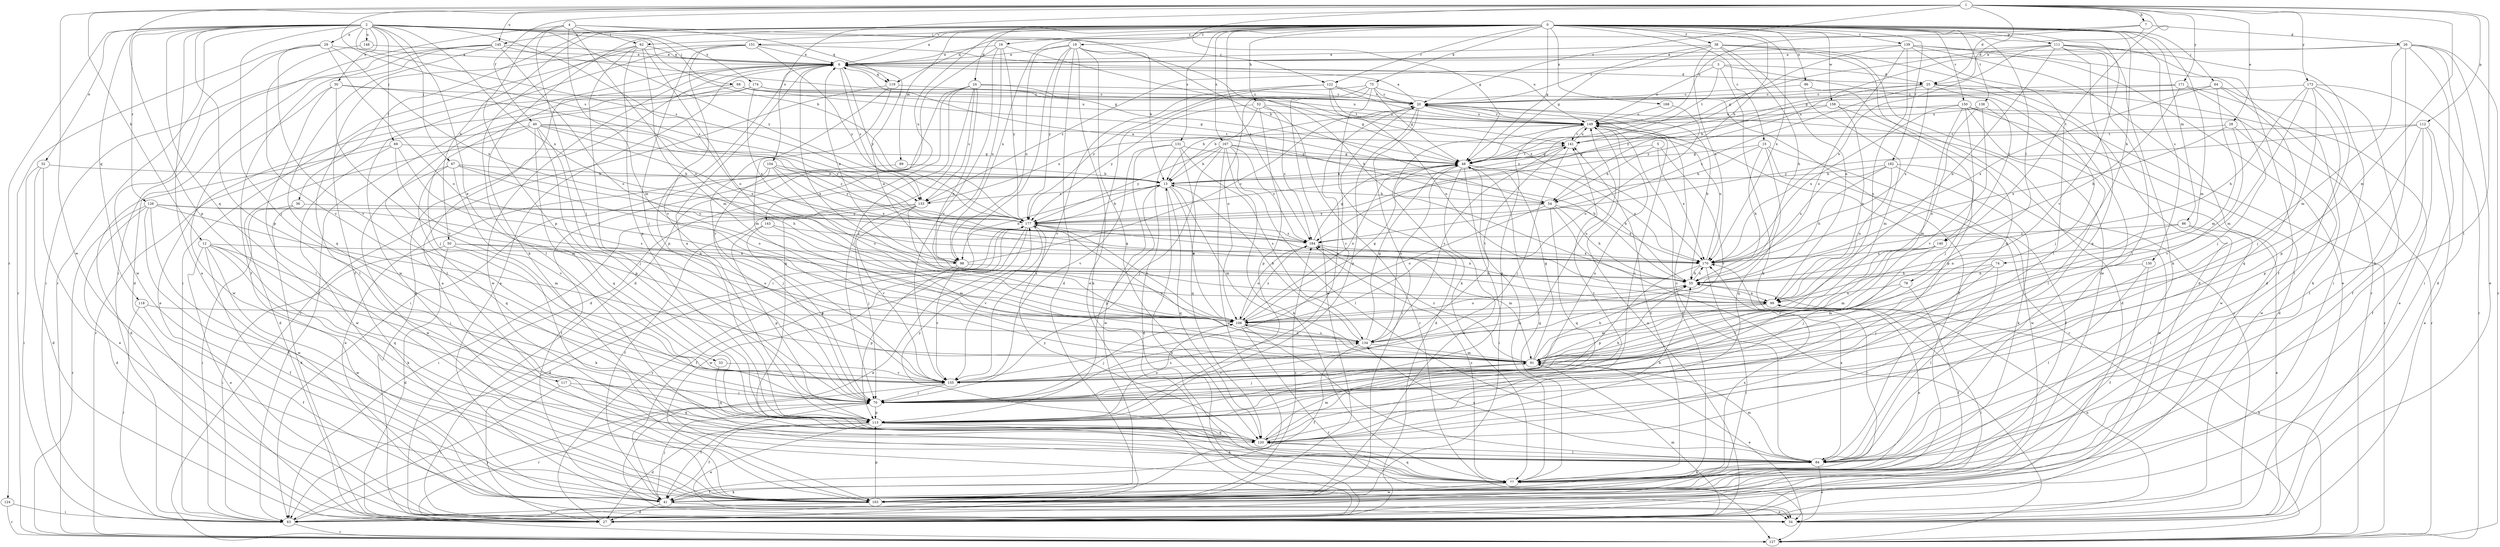 strict digraph  {
0;
1;
2;
3;
4;
5;
6;
7;
12;
13;
15;
16;
19;
20;
24;
25;
26;
27;
28;
29;
30;
32;
33;
34;
36;
38;
40;
41;
48;
50;
52;
54;
55;
62;
63;
64;
67;
68;
69;
70;
74;
75;
77;
78;
84;
86;
89;
91;
96;
98;
99;
104;
106;
111;
112;
113;
117;
118;
119;
120;
122;
124;
126;
127;
130;
131;
133;
134;
138;
139;
140;
141;
143;
145;
148;
149;
150;
151;
155;
158;
163;
167;
168;
170;
171;
173;
174;
177;
182;
184;
0 -> 6  [label=a];
0 -> 15  [label=c];
0 -> 16  [label=c];
0 -> 19  [label=c];
0 -> 24  [label=d];
0 -> 36  [label=f];
0 -> 38  [label=f];
0 -> 48  [label=g];
0 -> 50  [label=h];
0 -> 52  [label=h];
0 -> 54  [label=h];
0 -> 62  [label=i];
0 -> 64  [label=j];
0 -> 74  [label=k];
0 -> 75  [label=k];
0 -> 77  [label=k];
0 -> 78  [label=l];
0 -> 86  [label=m];
0 -> 89  [label=m];
0 -> 91  [label=m];
0 -> 96  [label=n];
0 -> 98  [label=n];
0 -> 111  [label=p];
0 -> 122  [label=r];
0 -> 130  [label=s];
0 -> 131  [label=s];
0 -> 138  [label=t];
0 -> 139  [label=t];
0 -> 143  [label=u];
0 -> 145  [label=u];
0 -> 150  [label=v];
0 -> 151  [label=v];
0 -> 155  [label=v];
0 -> 158  [label=w];
0 -> 167  [label=x];
0 -> 168  [label=x];
0 -> 170  [label=x];
0 -> 182  [label=z];
0 -> 184  [label=z];
1 -> 7  [label=b];
1 -> 12  [label=b];
1 -> 20  [label=c];
1 -> 25  [label=d];
1 -> 28  [label=e];
1 -> 40  [label=f];
1 -> 48  [label=g];
1 -> 84  [label=l];
1 -> 91  [label=m];
1 -> 104  [label=o];
1 -> 112  [label=p];
1 -> 113  [label=p];
1 -> 133  [label=s];
1 -> 140  [label=t];
1 -> 145  [label=u];
1 -> 163  [label=w];
1 -> 171  [label=y];
1 -> 173  [label=y];
2 -> 13  [label=b];
2 -> 29  [label=e];
2 -> 30  [label=e];
2 -> 32  [label=e];
2 -> 33  [label=e];
2 -> 34  [label=e];
2 -> 67  [label=j];
2 -> 68  [label=j];
2 -> 69  [label=j];
2 -> 70  [label=j];
2 -> 98  [label=n];
2 -> 113  [label=p];
2 -> 117  [label=q];
2 -> 118  [label=q];
2 -> 122  [label=r];
2 -> 124  [label=r];
2 -> 126  [label=r];
2 -> 127  [label=r];
2 -> 133  [label=s];
2 -> 148  [label=u];
2 -> 174  [label=y];
2 -> 177  [label=y];
2 -> 184  [label=z];
3 -> 25  [label=d];
3 -> 77  [label=k];
3 -> 133  [label=s];
3 -> 140  [label=t];
3 -> 141  [label=t];
3 -> 149  [label=u];
4 -> 54  [label=h];
4 -> 62  [label=i];
4 -> 63  [label=i];
4 -> 70  [label=j];
4 -> 91  [label=m];
4 -> 106  [label=o];
4 -> 113  [label=p];
4 -> 119  [label=q];
5 -> 48  [label=g];
5 -> 54  [label=h];
5 -> 155  [label=v];
5 -> 170  [label=x];
6 -> 25  [label=d];
6 -> 63  [label=i];
6 -> 113  [label=p];
6 -> 119  [label=q];
6 -> 133  [label=s];
6 -> 163  [label=w];
6 -> 177  [label=y];
7 -> 25  [label=d];
7 -> 26  [label=d];
7 -> 119  [label=q];
7 -> 149  [label=u];
12 -> 34  [label=e];
12 -> 41  [label=f];
12 -> 70  [label=j];
12 -> 77  [label=k];
12 -> 98  [label=n];
12 -> 120  [label=q];
12 -> 163  [label=w];
13 -> 54  [label=h];
13 -> 91  [label=m];
13 -> 98  [label=n];
13 -> 106  [label=o];
13 -> 113  [label=p];
13 -> 120  [label=q];
13 -> 133  [label=s];
15 -> 41  [label=f];
15 -> 48  [label=g];
15 -> 54  [label=h];
15 -> 55  [label=h];
15 -> 120  [label=q];
15 -> 163  [label=w];
16 -> 6  [label=a];
16 -> 27  [label=d];
16 -> 98  [label=n];
16 -> 155  [label=v];
16 -> 170  [label=x];
16 -> 177  [label=y];
19 -> 6  [label=a];
19 -> 13  [label=b];
19 -> 27  [label=d];
19 -> 34  [label=e];
19 -> 55  [label=h];
19 -> 63  [label=i];
19 -> 98  [label=n];
19 -> 120  [label=q];
19 -> 177  [label=y];
20 -> 6  [label=a];
20 -> 13  [label=b];
20 -> 55  [label=h];
20 -> 63  [label=i];
20 -> 113  [label=p];
20 -> 149  [label=u];
24 -> 20  [label=c];
24 -> 27  [label=d];
24 -> 48  [label=g];
24 -> 63  [label=i];
24 -> 70  [label=j];
24 -> 99  [label=n];
24 -> 120  [label=q];
24 -> 133  [label=s];
25 -> 20  [label=c];
25 -> 34  [label=e];
25 -> 70  [label=j];
25 -> 84  [label=l];
25 -> 170  [label=x];
25 -> 177  [label=y];
25 -> 184  [label=z];
26 -> 6  [label=a];
26 -> 27  [label=d];
26 -> 34  [label=e];
26 -> 48  [label=g];
26 -> 63  [label=i];
26 -> 77  [label=k];
26 -> 91  [label=m];
26 -> 127  [label=r];
27 -> 6  [label=a];
27 -> 13  [label=b];
27 -> 91  [label=m];
27 -> 149  [label=u];
27 -> 177  [label=y];
28 -> 141  [label=t];
28 -> 155  [label=v];
28 -> 163  [label=w];
28 -> 170  [label=x];
29 -> 6  [label=a];
29 -> 106  [label=o];
29 -> 127  [label=r];
29 -> 155  [label=v];
29 -> 163  [label=w];
29 -> 170  [label=x];
30 -> 20  [label=c];
30 -> 84  [label=l];
30 -> 155  [label=v];
30 -> 163  [label=w];
30 -> 177  [label=y];
32 -> 13  [label=b];
32 -> 27  [label=d];
32 -> 34  [label=e];
32 -> 63  [label=i];
33 -> 120  [label=q];
33 -> 155  [label=v];
34 -> 20  [label=c];
34 -> 99  [label=n];
36 -> 27  [label=d];
36 -> 63  [label=i];
36 -> 177  [label=y];
38 -> 6  [label=a];
38 -> 20  [label=c];
38 -> 27  [label=d];
38 -> 48  [label=g];
38 -> 55  [label=h];
38 -> 99  [label=n];
38 -> 120  [label=q];
38 -> 163  [label=w];
38 -> 170  [label=x];
40 -> 27  [label=d];
40 -> 70  [label=j];
40 -> 113  [label=p];
40 -> 120  [label=q];
40 -> 127  [label=r];
40 -> 141  [label=t];
40 -> 170  [label=x];
40 -> 177  [label=y];
40 -> 184  [label=z];
41 -> 6  [label=a];
41 -> 27  [label=d];
41 -> 34  [label=e];
41 -> 70  [label=j];
41 -> 77  [label=k];
48 -> 13  [label=b];
48 -> 55  [label=h];
48 -> 63  [label=i];
48 -> 77  [label=k];
48 -> 106  [label=o];
48 -> 134  [label=s];
48 -> 141  [label=t];
48 -> 163  [label=w];
48 -> 170  [label=x];
50 -> 27  [label=d];
50 -> 63  [label=i];
50 -> 77  [label=k];
50 -> 106  [label=o];
50 -> 170  [label=x];
52 -> 13  [label=b];
52 -> 113  [label=p];
52 -> 127  [label=r];
52 -> 149  [label=u];
52 -> 177  [label=y];
52 -> 184  [label=z];
54 -> 6  [label=a];
54 -> 55  [label=h];
54 -> 106  [label=o];
54 -> 120  [label=q];
54 -> 127  [label=r];
54 -> 170  [label=x];
54 -> 177  [label=y];
55 -> 99  [label=n];
55 -> 106  [label=o];
55 -> 170  [label=x];
62 -> 6  [label=a];
62 -> 41  [label=f];
62 -> 70  [label=j];
62 -> 84  [label=l];
62 -> 91  [label=m];
62 -> 106  [label=o];
62 -> 113  [label=p];
63 -> 70  [label=j];
63 -> 127  [label=r];
64 -> 20  [label=c];
64 -> 84  [label=l];
64 -> 91  [label=m];
64 -> 120  [label=q];
64 -> 170  [label=x];
67 -> 13  [label=b];
67 -> 55  [label=h];
67 -> 106  [label=o];
67 -> 120  [label=q];
67 -> 155  [label=v];
67 -> 163  [label=w];
68 -> 20  [label=c];
68 -> 48  [label=g];
68 -> 70  [label=j];
68 -> 84  [label=l];
68 -> 149  [label=u];
69 -> 27  [label=d];
69 -> 48  [label=g];
69 -> 91  [label=m];
69 -> 134  [label=s];
69 -> 163  [label=w];
70 -> 20  [label=c];
70 -> 41  [label=f];
70 -> 55  [label=h];
70 -> 113  [label=p];
74 -> 55  [label=h];
74 -> 70  [label=j];
74 -> 84  [label=l];
74 -> 91  [label=m];
75 -> 20  [label=c];
75 -> 41  [label=f];
75 -> 48  [label=g];
75 -> 77  [label=k];
75 -> 106  [label=o];
75 -> 163  [label=w];
75 -> 177  [label=y];
77 -> 41  [label=f];
77 -> 48  [label=g];
77 -> 99  [label=n];
77 -> 120  [label=q];
77 -> 141  [label=t];
77 -> 163  [label=w];
77 -> 184  [label=z];
78 -> 41  [label=f];
78 -> 99  [label=n];
78 -> 155  [label=v];
84 -> 20  [label=c];
84 -> 34  [label=e];
84 -> 77  [label=k];
84 -> 91  [label=m];
84 -> 134  [label=s];
84 -> 170  [label=x];
84 -> 177  [label=y];
86 -> 34  [label=e];
86 -> 84  [label=l];
86 -> 99  [label=n];
86 -> 184  [label=z];
89 -> 13  [label=b];
89 -> 41  [label=f];
91 -> 34  [label=e];
91 -> 48  [label=g];
91 -> 55  [label=h];
91 -> 70  [label=j];
91 -> 155  [label=v];
91 -> 177  [label=y];
91 -> 184  [label=z];
96 -> 20  [label=c];
96 -> 27  [label=d];
96 -> 91  [label=m];
98 -> 6  [label=a];
98 -> 20  [label=c];
98 -> 55  [label=h];
98 -> 113  [label=p];
98 -> 155  [label=v];
99 -> 6  [label=a];
99 -> 63  [label=i];
99 -> 91  [label=m];
99 -> 106  [label=o];
104 -> 13  [label=b];
104 -> 34  [label=e];
104 -> 70  [label=j];
104 -> 106  [label=o];
104 -> 170  [label=x];
104 -> 177  [label=y];
106 -> 6  [label=a];
106 -> 48  [label=g];
106 -> 70  [label=j];
106 -> 84  [label=l];
106 -> 127  [label=r];
106 -> 134  [label=s];
106 -> 184  [label=z];
111 -> 6  [label=a];
111 -> 41  [label=f];
111 -> 48  [label=g];
111 -> 63  [label=i];
111 -> 77  [label=k];
111 -> 84  [label=l];
111 -> 99  [label=n];
111 -> 120  [label=q];
111 -> 170  [label=x];
112 -> 34  [label=e];
112 -> 41  [label=f];
112 -> 84  [label=l];
112 -> 113  [label=p];
112 -> 141  [label=t];
112 -> 177  [label=y];
113 -> 6  [label=a];
113 -> 27  [label=d];
113 -> 34  [label=e];
113 -> 41  [label=f];
113 -> 77  [label=k];
113 -> 106  [label=o];
113 -> 120  [label=q];
113 -> 149  [label=u];
117 -> 63  [label=i];
117 -> 70  [label=j];
117 -> 120  [label=q];
118 -> 41  [label=f];
118 -> 63  [label=i];
118 -> 106  [label=o];
119 -> 20  [label=c];
119 -> 91  [label=m];
119 -> 127  [label=r];
119 -> 155  [label=v];
120 -> 20  [label=c];
120 -> 55  [label=h];
120 -> 84  [label=l];
120 -> 91  [label=m];
120 -> 141  [label=t];
120 -> 177  [label=y];
122 -> 20  [label=c];
122 -> 77  [label=k];
122 -> 99  [label=n];
122 -> 141  [label=t];
122 -> 149  [label=u];
122 -> 155  [label=v];
124 -> 63  [label=i];
124 -> 127  [label=r];
126 -> 27  [label=d];
126 -> 41  [label=f];
126 -> 91  [label=m];
126 -> 99  [label=n];
126 -> 127  [label=r];
126 -> 163  [label=w];
126 -> 177  [label=y];
127 -> 55  [label=h];
130 -> 41  [label=f];
130 -> 55  [label=h];
130 -> 84  [label=l];
131 -> 27  [label=d];
131 -> 48  [label=g];
131 -> 120  [label=q];
131 -> 134  [label=s];
131 -> 155  [label=v];
131 -> 163  [label=w];
133 -> 41  [label=f];
133 -> 63  [label=i];
133 -> 70  [label=j];
133 -> 134  [label=s];
133 -> 149  [label=u];
133 -> 155  [label=v];
134 -> 13  [label=b];
134 -> 41  [label=f];
134 -> 48  [label=g];
134 -> 91  [label=m];
134 -> 106  [label=o];
134 -> 141  [label=t];
134 -> 149  [label=u];
138 -> 106  [label=o];
138 -> 149  [label=u];
138 -> 155  [label=v];
138 -> 163  [label=w];
139 -> 6  [label=a];
139 -> 27  [label=d];
139 -> 34  [label=e];
139 -> 84  [label=l];
139 -> 106  [label=o];
139 -> 127  [label=r];
139 -> 134  [label=s];
139 -> 184  [label=z];
140 -> 70  [label=j];
140 -> 91  [label=m];
140 -> 155  [label=v];
140 -> 170  [label=x];
141 -> 48  [label=g];
141 -> 70  [label=j];
141 -> 134  [label=s];
141 -> 149  [label=u];
143 -> 70  [label=j];
143 -> 91  [label=m];
143 -> 113  [label=p];
143 -> 184  [label=z];
145 -> 6  [label=a];
145 -> 27  [label=d];
145 -> 41  [label=f];
145 -> 48  [label=g];
145 -> 63  [label=i];
145 -> 106  [label=o];
145 -> 120  [label=q];
148 -> 6  [label=a];
148 -> 155  [label=v];
149 -> 20  [label=c];
149 -> 27  [label=d];
149 -> 41  [label=f];
149 -> 113  [label=p];
149 -> 127  [label=r];
149 -> 141  [label=t];
150 -> 27  [label=d];
150 -> 70  [label=j];
150 -> 84  [label=l];
150 -> 91  [label=m];
150 -> 127  [label=r];
150 -> 149  [label=u];
150 -> 170  [label=x];
151 -> 6  [label=a];
151 -> 63  [label=i];
151 -> 70  [label=j];
151 -> 149  [label=u];
151 -> 155  [label=v];
151 -> 163  [label=w];
151 -> 177  [label=y];
155 -> 20  [label=c];
155 -> 70  [label=j];
155 -> 127  [label=r];
155 -> 134  [label=s];
158 -> 99  [label=n];
158 -> 113  [label=p];
158 -> 127  [label=r];
158 -> 149  [label=u];
158 -> 177  [label=y];
163 -> 6  [label=a];
163 -> 63  [label=i];
163 -> 113  [label=p];
163 -> 170  [label=x];
163 -> 184  [label=z];
167 -> 13  [label=b];
167 -> 48  [label=g];
167 -> 55  [label=h];
167 -> 70  [label=j];
167 -> 77  [label=k];
167 -> 84  [label=l];
167 -> 163  [label=w];
167 -> 177  [label=y];
167 -> 184  [label=z];
168 -> 106  [label=o];
168 -> 149  [label=u];
170 -> 55  [label=h];
170 -> 63  [label=i];
170 -> 113  [label=p];
170 -> 149  [label=u];
171 -> 13  [label=b];
171 -> 20  [label=c];
171 -> 55  [label=h];
171 -> 70  [label=j];
171 -> 77  [label=k];
173 -> 20  [label=c];
173 -> 41  [label=f];
173 -> 55  [label=h];
173 -> 70  [label=j];
173 -> 91  [label=m];
173 -> 113  [label=p];
173 -> 127  [label=r];
174 -> 20  [label=c];
174 -> 34  [label=e];
174 -> 84  [label=l];
174 -> 149  [label=u];
174 -> 170  [label=x];
177 -> 13  [label=b];
177 -> 27  [label=d];
177 -> 34  [label=e];
177 -> 41  [label=f];
177 -> 99  [label=n];
177 -> 106  [label=o];
177 -> 155  [label=v];
177 -> 163  [label=w];
177 -> 184  [label=z];
182 -> 13  [label=b];
182 -> 55  [label=h];
182 -> 77  [label=k];
182 -> 99  [label=n];
182 -> 163  [label=w];
182 -> 170  [label=x];
184 -> 48  [label=g];
184 -> 91  [label=m];
184 -> 106  [label=o];
184 -> 170  [label=x];
}
